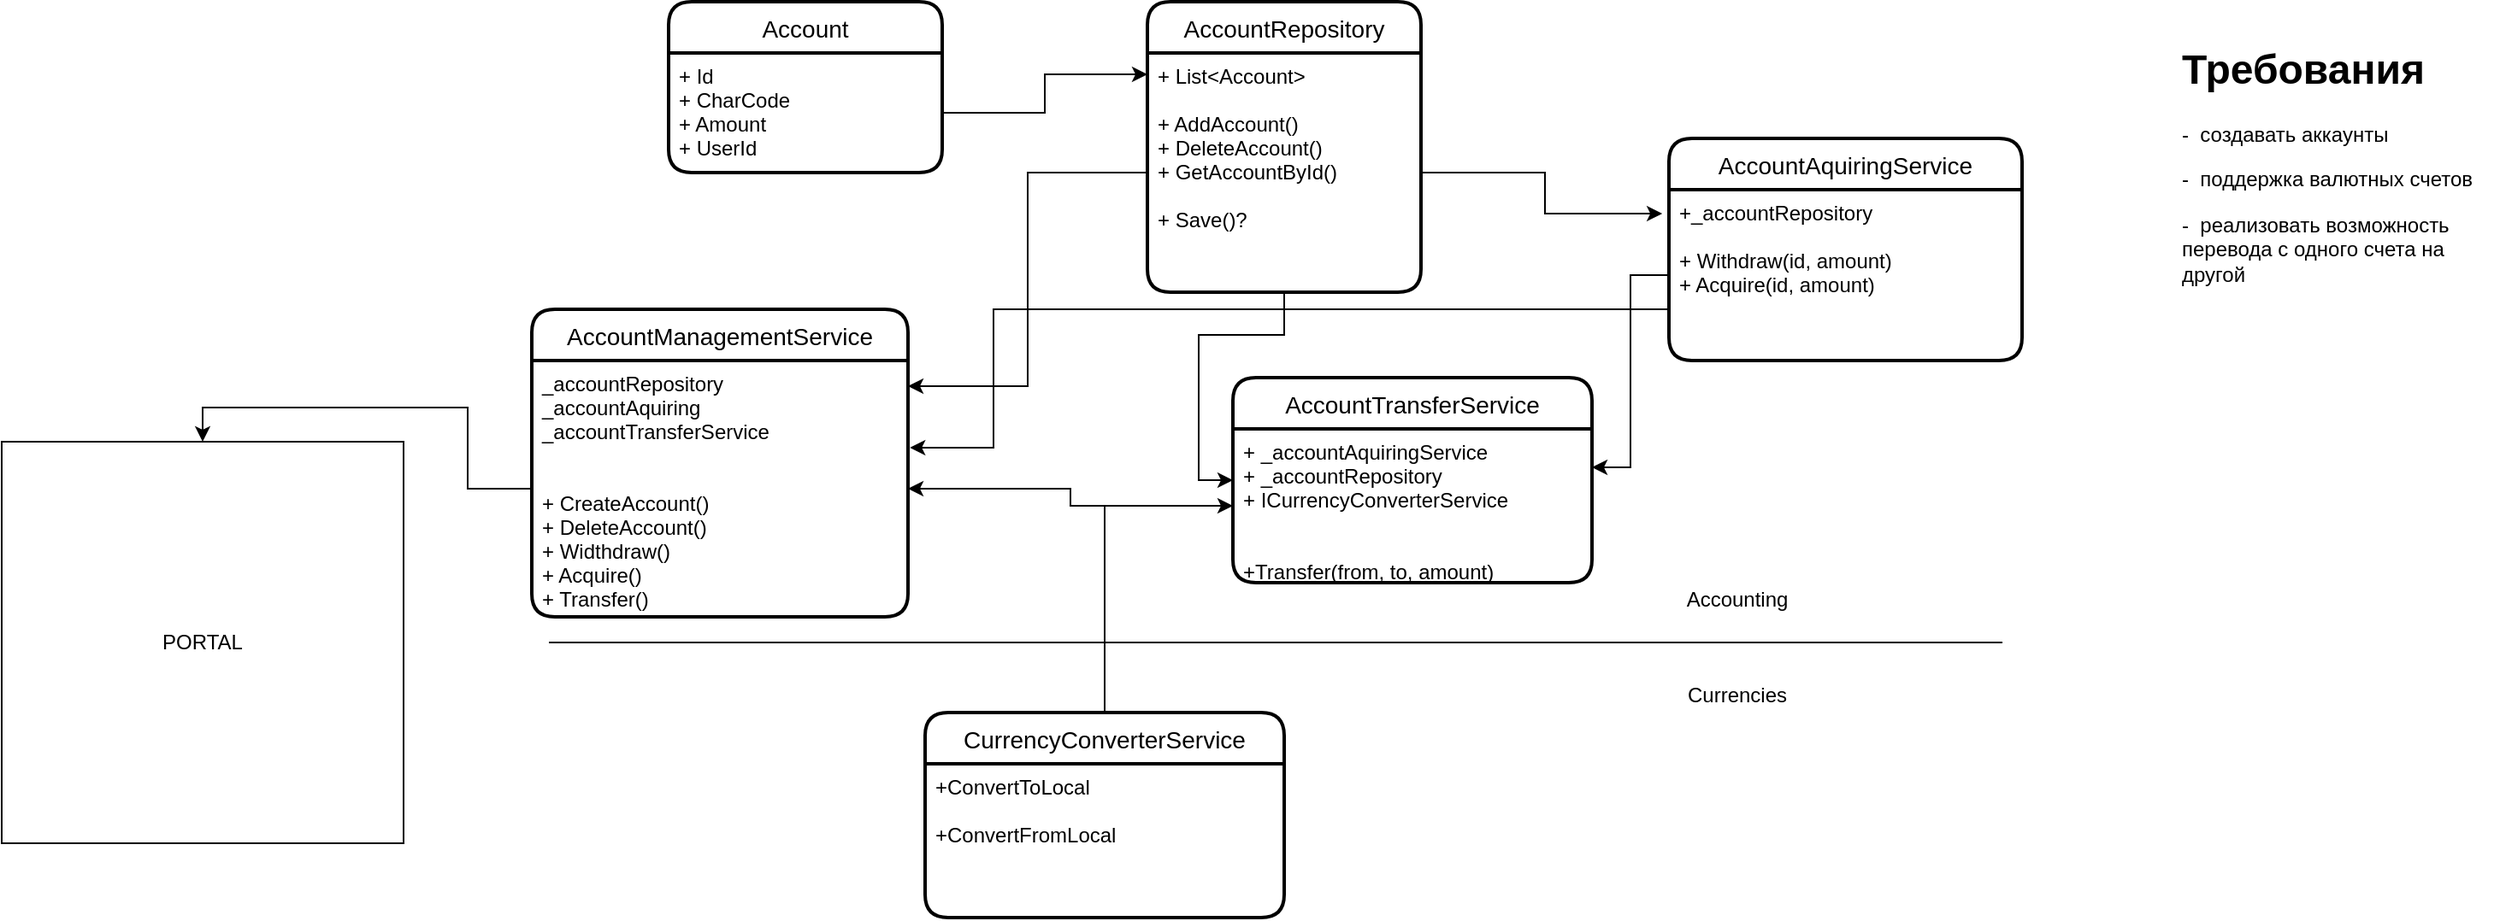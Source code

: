 <mxfile version="14.7.6" type="device"><diagram id="HcFjXWuVw29X-VVrmf_A" name="Page-1"><mxGraphModel dx="1726" dy="1758" grid="1" gridSize="10" guides="1" tooltips="1" connect="1" arrows="1" fold="1" page="1" pageScale="1" pageWidth="827" pageHeight="1169" math="0" shadow="0"><root><mxCell id="0"/><mxCell id="1" parent="0"/><mxCell id="5Jh_r35iNlunQv-X4jwS-14" value="Account" style="swimlane;childLayout=stackLayout;horizontal=1;startSize=30;horizontalStack=0;rounded=1;fontSize=14;fontStyle=0;strokeWidth=2;resizeParent=0;resizeLast=1;shadow=0;dashed=0;align=center;" vertex="1" parent="1"><mxGeometry x="-230" y="-1120" width="160" height="100" as="geometry"/></mxCell><mxCell id="5Jh_r35iNlunQv-X4jwS-15" value="+ Id&#10;+ CharCode&#10;+ Amount&#10;+ UserId" style="align=left;strokeColor=none;fillColor=none;spacingLeft=4;fontSize=12;verticalAlign=top;resizable=0;rotatable=0;part=1;" vertex="1" parent="5Jh_r35iNlunQv-X4jwS-14"><mxGeometry y="30" width="160" height="70" as="geometry"/></mxCell><mxCell id="5Jh_r35iNlunQv-X4jwS-26" value="&lt;h1&gt;Требования&lt;/h1&gt;&lt;p&gt;-&amp;nbsp; создавать аккаунты&lt;/p&gt;&lt;p&gt;-&amp;nbsp; поддержка валютных счетов&lt;/p&gt;&lt;p&gt;-&amp;nbsp; реализовать возможность перевода с одного счета на другой&lt;/p&gt;" style="text;html=1;strokeColor=none;fillColor=none;spacing=5;spacingTop=-20;whiteSpace=wrap;overflow=hidden;rounded=0;" vertex="1" parent="1"><mxGeometry x="650" y="-1100" width="190" height="250" as="geometry"/></mxCell><mxCell id="5Jh_r35iNlunQv-X4jwS-27" value="AccountRepository" style="swimlane;childLayout=stackLayout;horizontal=1;startSize=30;horizontalStack=0;rounded=1;fontSize=14;fontStyle=0;strokeWidth=2;resizeParent=0;resizeLast=1;shadow=0;dashed=0;align=center;" vertex="1" parent="1"><mxGeometry x="50" y="-1120" width="160" height="170" as="geometry"/></mxCell><mxCell id="5Jh_r35iNlunQv-X4jwS-28" value="+ List&lt;Account&gt;&#10;&#10;+ AddAccount()&#10;+ DeleteAccount()&#10;+ GetAccountById()&#10;&#10;+ Save()?" style="align=left;strokeColor=none;fillColor=none;spacingLeft=4;fontSize=12;verticalAlign=top;resizable=0;rotatable=0;part=1;" vertex="1" parent="5Jh_r35iNlunQv-X4jwS-27"><mxGeometry y="30" width="160" height="140" as="geometry"/></mxCell><mxCell id="5Jh_r35iNlunQv-X4jwS-29" style="edgeStyle=orthogonalEdgeStyle;rounded=0;orthogonalLoop=1;jettySize=auto;html=1;entryX=0;entryY=0.25;entryDx=0;entryDy=0;" edge="1" parent="1" source="5Jh_r35iNlunQv-X4jwS-15" target="5Jh_r35iNlunQv-X4jwS-27"><mxGeometry relative="1" as="geometry"/></mxCell><mxCell id="5Jh_r35iNlunQv-X4jwS-30" value="AccountAquiringService" style="swimlane;childLayout=stackLayout;horizontal=1;startSize=30;horizontalStack=0;rounded=1;fontSize=14;fontStyle=0;strokeWidth=2;resizeParent=0;resizeLast=1;shadow=0;dashed=0;align=center;" vertex="1" parent="1"><mxGeometry x="355" y="-1040" width="206.5" height="130" as="geometry"/></mxCell><mxCell id="5Jh_r35iNlunQv-X4jwS-31" value="+_accountRepository&#10;&#10;+ Withdraw(id, amount)&#10;+ Acquire(id, amount)" style="align=left;strokeColor=none;fillColor=none;spacingLeft=4;fontSize=12;verticalAlign=top;resizable=0;rotatable=0;part=1;" vertex="1" parent="5Jh_r35iNlunQv-X4jwS-30"><mxGeometry y="30" width="206.5" height="100" as="geometry"/></mxCell><mxCell id="5Jh_r35iNlunQv-X4jwS-34" style="edgeStyle=orthogonalEdgeStyle;rounded=0;orthogonalLoop=1;jettySize=auto;html=1;entryX=-0.019;entryY=0.14;entryDx=0;entryDy=0;entryPerimeter=0;" edge="1" parent="1" source="5Jh_r35iNlunQv-X4jwS-28" target="5Jh_r35iNlunQv-X4jwS-31"><mxGeometry relative="1" as="geometry"/></mxCell><mxCell id="5Jh_r35iNlunQv-X4jwS-35" value="AccountTransferService" style="swimlane;childLayout=stackLayout;horizontal=1;startSize=30;horizontalStack=0;rounded=1;fontSize=14;fontStyle=0;strokeWidth=2;resizeParent=0;resizeLast=1;shadow=0;dashed=0;align=center;" vertex="1" parent="1"><mxGeometry x="100" y="-900" width="210" height="120" as="geometry"/></mxCell><mxCell id="5Jh_r35iNlunQv-X4jwS-36" value="+ _accountAquiringService&#10;+ _accountRepository&#10;+ ICurrencyConverterService&#10;&#10;&#10;+Transfer(from, to, amount)&#10;" style="align=left;strokeColor=none;fillColor=none;spacingLeft=4;fontSize=12;verticalAlign=top;resizable=0;rotatable=0;part=1;" vertex="1" parent="5Jh_r35iNlunQv-X4jwS-35"><mxGeometry y="30" width="210" height="90" as="geometry"/></mxCell><mxCell id="5Jh_r35iNlunQv-X4jwS-37" value="AccountManagementService" style="swimlane;childLayout=stackLayout;horizontal=1;startSize=30;horizontalStack=0;rounded=1;fontSize=14;fontStyle=0;strokeWidth=2;resizeParent=0;resizeLast=1;shadow=0;dashed=0;align=center;" vertex="1" parent="1"><mxGeometry x="-310" y="-940" width="220" height="180" as="geometry"/></mxCell><mxCell id="5Jh_r35iNlunQv-X4jwS-38" value="_accountRepository&#10;_accountAquiring&#10;_accountTransferService&#10;&#10;&#10;+ CreateAccount()&#10;+ DeleteAccount()&#10;+ Widthdraw()&#10;+ Acquire()&#10;+ Transfer()" style="align=left;strokeColor=none;fillColor=none;spacingLeft=4;fontSize=12;verticalAlign=top;resizable=0;rotatable=0;part=1;" vertex="1" parent="5Jh_r35iNlunQv-X4jwS-37"><mxGeometry y="30" width="220" height="150" as="geometry"/></mxCell><mxCell id="5Jh_r35iNlunQv-X4jwS-39" style="edgeStyle=orthogonalEdgeStyle;rounded=0;orthogonalLoop=1;jettySize=auto;html=1;entryX=1;entryY=0.25;entryDx=0;entryDy=0;" edge="1" parent="1" source="5Jh_r35iNlunQv-X4jwS-31" target="5Jh_r35iNlunQv-X4jwS-36"><mxGeometry relative="1" as="geometry"/></mxCell><mxCell id="5Jh_r35iNlunQv-X4jwS-46" style="edgeStyle=orthogonalEdgeStyle;rounded=0;orthogonalLoop=1;jettySize=auto;html=1;entryX=0;entryY=0.5;entryDx=0;entryDy=0;" edge="1" parent="1" source="5Jh_r35iNlunQv-X4jwS-42" target="5Jh_r35iNlunQv-X4jwS-36"><mxGeometry relative="1" as="geometry"/></mxCell><mxCell id="5Jh_r35iNlunQv-X4jwS-42" value="CurrencyConverterService" style="swimlane;childLayout=stackLayout;horizontal=1;startSize=30;horizontalStack=0;rounded=1;fontSize=14;fontStyle=0;strokeWidth=2;resizeParent=0;resizeLast=1;shadow=0;dashed=0;align=center;" vertex="1" parent="1"><mxGeometry x="-80" y="-704" width="210" height="120" as="geometry"/></mxCell><mxCell id="5Jh_r35iNlunQv-X4jwS-43" value="+ConvertToLocal&#10;&#10;+ConvertFromLocal" style="align=left;strokeColor=none;fillColor=none;spacingLeft=4;fontSize=12;verticalAlign=top;resizable=0;rotatable=0;part=1;" vertex="1" parent="5Jh_r35iNlunQv-X4jwS-42"><mxGeometry y="30" width="210" height="90" as="geometry"/></mxCell><mxCell id="5Jh_r35iNlunQv-X4jwS-44" value="" style="line;strokeWidth=1;rotatable=0;dashed=0;labelPosition=right;align=left;verticalAlign=middle;spacingTop=0;spacingLeft=6;points=[];portConstraint=eastwest;" vertex="1" parent="1"><mxGeometry x="-300" y="-750" width="850" height="10" as="geometry"/></mxCell><mxCell id="5Jh_r35iNlunQv-X4jwS-47" style="edgeStyle=orthogonalEdgeStyle;rounded=0;orthogonalLoop=1;jettySize=auto;html=1;entryX=0;entryY=0.5;entryDx=0;entryDy=0;" edge="1" parent="1" source="5Jh_r35iNlunQv-X4jwS-28" target="5Jh_r35iNlunQv-X4jwS-35"><mxGeometry relative="1" as="geometry"/></mxCell><mxCell id="5Jh_r35iNlunQv-X4jwS-48" value="Currencies" style="text;html=1;strokeColor=none;fillColor=none;align=center;verticalAlign=middle;whiteSpace=wrap;rounded=0;" vertex="1" parent="1"><mxGeometry x="330" y="-724" width="130" height="20" as="geometry"/></mxCell><mxCell id="5Jh_r35iNlunQv-X4jwS-49" value="Accounting" style="text;html=1;strokeColor=none;fillColor=none;align=center;verticalAlign=middle;whiteSpace=wrap;rounded=0;" vertex="1" parent="1"><mxGeometry x="355" y="-780" width="80" height="20" as="geometry"/></mxCell><mxCell id="5Jh_r35iNlunQv-X4jwS-51" value="PORTAL" style="whiteSpace=wrap;html=1;aspect=fixed;" vertex="1" parent="1"><mxGeometry x="-620" y="-862.5" width="235" height="235" as="geometry"/></mxCell><mxCell id="5Jh_r35iNlunQv-X4jwS-52" style="edgeStyle=orthogonalEdgeStyle;rounded=0;orthogonalLoop=1;jettySize=auto;html=1;entryX=0.5;entryY=0;entryDx=0;entryDy=0;" edge="1" parent="1" source="5Jh_r35iNlunQv-X4jwS-38" target="5Jh_r35iNlunQv-X4jwS-51"><mxGeometry relative="1" as="geometry"/></mxCell><mxCell id="5Jh_r35iNlunQv-X4jwS-54" style="edgeStyle=orthogonalEdgeStyle;rounded=0;orthogonalLoop=1;jettySize=auto;html=1;entryX=1;entryY=0.25;entryDx=0;entryDy=0;" edge="1" parent="1" source="5Jh_r35iNlunQv-X4jwS-28" target="5Jh_r35iNlunQv-X4jwS-37"><mxGeometry relative="1" as="geometry"/></mxCell><mxCell id="5Jh_r35iNlunQv-X4jwS-58" style="edgeStyle=orthogonalEdgeStyle;rounded=0;orthogonalLoop=1;jettySize=auto;html=1;entryX=1.005;entryY=0.34;entryDx=0;entryDy=0;entryPerimeter=0;" edge="1" parent="1" source="5Jh_r35iNlunQv-X4jwS-31" target="5Jh_r35iNlunQv-X4jwS-38"><mxGeometry relative="1" as="geometry"><Array as="points"><mxPoint x="-40" y="-940"/><mxPoint x="-40" y="-859"/></Array></mxGeometry></mxCell><mxCell id="5Jh_r35iNlunQv-X4jwS-59" style="edgeStyle=orthogonalEdgeStyle;rounded=0;orthogonalLoop=1;jettySize=auto;html=1;entryX=1;entryY=0.5;entryDx=0;entryDy=0;" edge="1" parent="1" source="5Jh_r35iNlunQv-X4jwS-36" target="5Jh_r35iNlunQv-X4jwS-38"><mxGeometry relative="1" as="geometry"/></mxCell></root></mxGraphModel></diagram></mxfile>